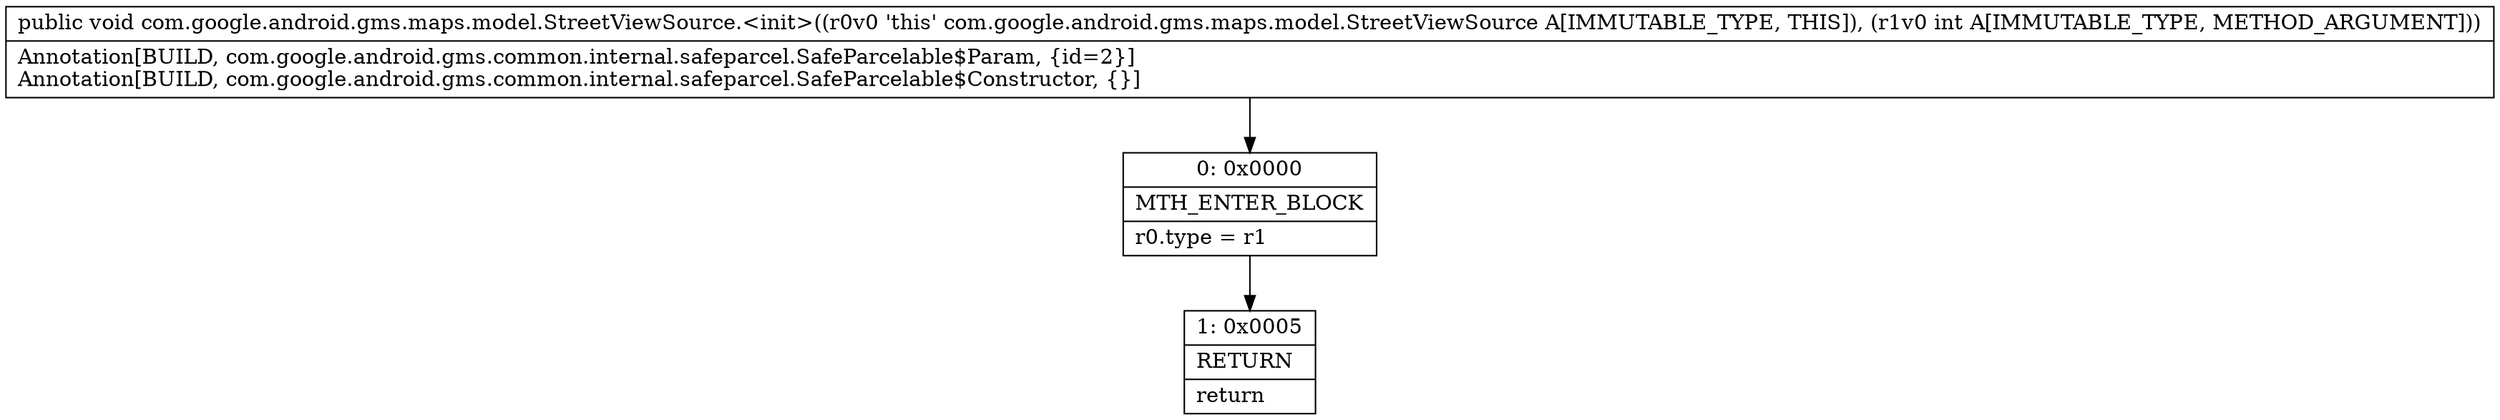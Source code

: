 digraph "CFG forcom.google.android.gms.maps.model.StreetViewSource.\<init\>(I)V" {
Node_0 [shape=record,label="{0\:\ 0x0000|MTH_ENTER_BLOCK\l|r0.type = r1\l}"];
Node_1 [shape=record,label="{1\:\ 0x0005|RETURN\l|return\l}"];
MethodNode[shape=record,label="{public void com.google.android.gms.maps.model.StreetViewSource.\<init\>((r0v0 'this' com.google.android.gms.maps.model.StreetViewSource A[IMMUTABLE_TYPE, THIS]), (r1v0 int A[IMMUTABLE_TYPE, METHOD_ARGUMENT]))  | Annotation[BUILD, com.google.android.gms.common.internal.safeparcel.SafeParcelable$Param, \{id=2\}]\lAnnotation[BUILD, com.google.android.gms.common.internal.safeparcel.SafeParcelable$Constructor, \{\}]\l}"];
MethodNode -> Node_0;
Node_0 -> Node_1;
}


